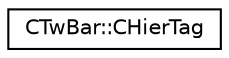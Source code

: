 digraph "Graphical Class Hierarchy"
{
  edge [fontname="Helvetica",fontsize="10",labelfontname="Helvetica",labelfontsize="10"];
  node [fontname="Helvetica",fontsize="10",shape=record];
  rankdir="LR";
  Node1 [label="CTwBar::CHierTag",height=0.2,width=0.4,color="black", fillcolor="white", style="filled",URL="$struct_c_tw_bar_1_1_c_hier_tag.html"];
}
